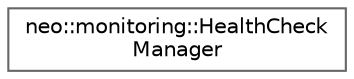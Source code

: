 digraph "Graphical Class Hierarchy"
{
 // LATEX_PDF_SIZE
  bgcolor="transparent";
  edge [fontname=Helvetica,fontsize=10,labelfontname=Helvetica,labelfontsize=10];
  node [fontname=Helvetica,fontsize=10,shape=box,height=0.2,width=0.4];
  rankdir="LR";
  Node0 [id="Node000000",label="neo::monitoring::HealthCheck\lManager",height=0.2,width=0.4,color="grey40", fillcolor="white", style="filled",URL="$classneo_1_1monitoring_1_1_health_check_manager.html",tooltip="Health check manager."];
}

